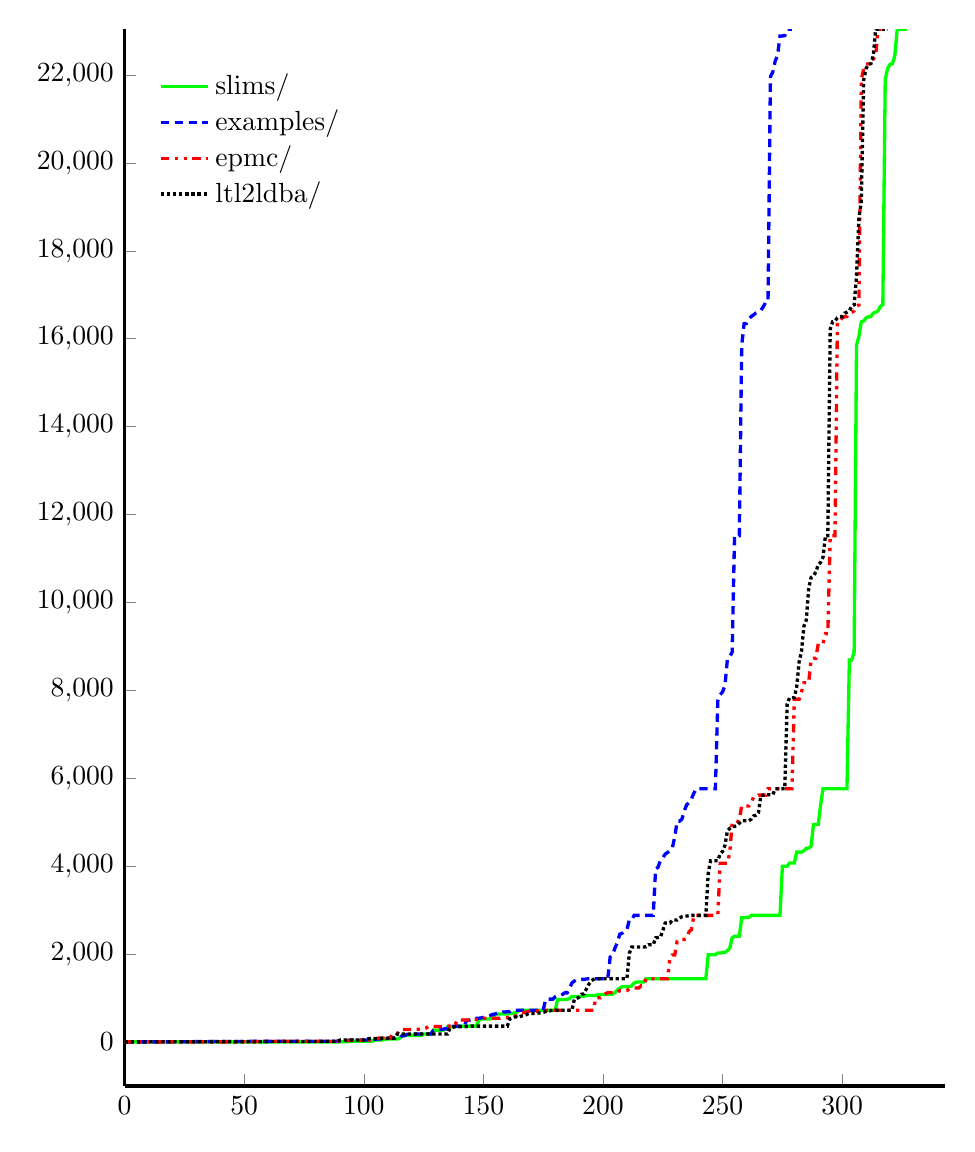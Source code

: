 \begin{tikzpicture}
\pgfplotsset{
	compat=newest,
	scaled y ticks=false
}
\begin{axis}[
	very thick=true,
	no markers=true,
	axis x line*=bottom,
	axis y line*=left,
	width=12cm,
	height=15cm,
	cycle list={%
		{green, solid},
		{blue, densely dashed},
		{red, dashdotdotted},
		{black, densely dotted},
		{brown, loosely dashdotted}
	},
	xlabel near ticks=true,
	ylabel near ticks=true,
	xmin=0,
	ymin=-1000,
	legend pos=north west,
	every axis legend/.append style={
		cells={
			anchor=west,
		},
		draw=none,
	},
	xmax=343,
	ymax=23040.0,
	%
	]
	\addplot coordinates {(0,1.0) (1,1.0) (2,1.0) (3,1.0) (4,1.0) (5,1.0) (6,1.0) (7,1.0) (8,1.0) (9,1.0) (10,1.0) (11,1.0) (12,1.0) (13,1.0) (14,1.0) (15,1.0) (16,1.0) (17,1.0) (18,1.0) (19,1.0) (20,1.0) (21,1.0) (22,1.0) (23,1.0) (24,1.0) (25,1.0) (26,1.0) (27,1.0) (28,1.0) (29,1.0) (30,1.0) (31,1.0) (32,1.0) (33,1.0) (34,1.0) (35,1.0) (36,1.0) (37,1.0) (38,1.0) (39,1.0) (40,1.0) (41,1.0) (42,1.0) (43,1.0) (44,1.0) (45,1.0) (46,1.0) (47,1.0) (48,1.0) (49,1.0) (50,1.0) (51,1.0) (52,1.0) (53,1.0) (54,1.0) (55,1.0) (56,1.0) (57,1.0) (58,1.0) (59,1.0) (60,1.0) (61,1.0) (62,1.0) (63,1.0) (64,1.0) (65,1.0) (66,1.0) (67,1.0) (68,1.0) (69,1.0) (70,1.0) (71,1.0) (72,1.0) (73,1.0) (74,1.0) (75,1.0) (76,1.0) (77,1.0) (78,1.0) (79,1.0) (80,1.0) (81,1.0) (82,1.0) (83,1.0) (84,1.0) (85,1.0) (86,1.0) (87,1.0) (88,1.0) (89,1.0) (90,3.0) (91,3.0) (92,5.0) (93,5.0) (94,7.0) (95,13.0) (96,15.0) (97,15.0) (98,15.0) (99,15.0) (100,15.0) (101,15.0) (102,15.0) (103,15.0) (104,31.0) (105,43.0) (106,43.0) (107,45.0) (108,45.0) (109,62.0) (110,68.0) (111,68.0) (112,68.0) (113,68.0) (114,68.0) (115,90.0) (116,141.0) (117,141.0) (118,149.0) (119,149.0) (120,149.0) (121,149.0) (122,149.0) (123,149.0) (124,149.0) (125,180.0) (126,180.0) (127,180.0) (128,180.0) (129,269.0) (130,269.0) (131,269.0) (132,269.0) (133,269.0) (134,284.0) (135,344.0) (136,344.0) (137,344.0) (138,344.0) (139,352.0) (140,360.0) (141,360.0) (142,360.0) (143,360.0) (144,360.0) (145,360.0) (146,360.0) (147,360.0) (148,486.0) (149,524.0) (150,524.0) (151,524.0) (152,524.0) (153,524.0) (154,561.0) (155,636.0) (156,636.0) (157,636.0) (158,636.0) (159,636.0) (160,636.0) (161,644.0) (162,651.0) (163,659.0) (164,681.0) (165,720.0) (166,720.0) (167,720.0) (168,720.0) (169,720.0) (170,720.0) (171,720.0) (172,720.0) (173,720.0) (174,720.0) (175,720.0) (176,720.0) (177,720.0) (178,720.0) (179,720.0) (180,720.0) (181,966.0) (182,966.0) (183,966.0) (184,966.0) (185,966.0) (186,989.0) (187,1034.0) (188,1034.0) (189,1034.0) (190,1034.0) (191,1034.0) (192,1041.0) (193,1056.0) (194,1056.0) (195,1056.0) (196,1056.0) (197,1056.0) (198,1079.0) (199,1079.0) (200,1079.0) (201,1079.0) (202,1079.0) (203,1086.0) (204,1086.0) (205,1124.0) (206,1184.0) (207,1221.0) (208,1259.0) (209,1259.0) (210,1259.0) (211,1259.0) (212,1274.0) (213,1341.0) (214,1364.0) (215,1364.0) (216,1364.0) (217,1364.0) (218,1440.0) (219,1440.0) (220,1440.0) (221,1440.0) (222,1440.0) (223,1440.0) (224,1440.0) (225,1440.0) (226,1440.0) (227,1440.0) (228,1440.0) (229,1440.0) (230,1440.0) (231,1440.0) (232,1440.0) (233,1440.0) (234,1440.0) (235,1440.0) (236,1440.0) (237,1440.0) (238,1440.0) (239,1440.0) (240,1440.0) (241,1440.0) (242,1440.0) (243,1440.0) (244,1986.0) (245,1986.0) (246,1986.0) (247,1986.0) (248,2024.0) (249,2024.0) (250,2031.0) (251,2039.0) (252,2076.0) (253,2136.0) (254,2369.0) (255,2406.0) (256,2406.0) (257,2406.0) (258,2826.0) (259,2826.0) (260,2834.0) (261,2834.0) (262,2880.0) (263,2880.0) (264,2880.0) (265,2880.0) (266,2880.0) (267,2880.0) (268,2880.0) (269,2880.0) (270,2880.0) (271,2880.0) (272,2880.0) (273,2880.0) (274,2880.0) (275,3996.0) (276,3996.0) (277,3996.0) (278,4071.0) (279,4071.0) (280,4071.0) (281,4319.0) (282,4319.0) (283,4319.0) (284,4349.0) (285,4409.0) (286,4409.0) (287,4454.0) (288,4949.0) (289,4949.0) (290,4949.0) (291,5399.0) (292,5760.0) (293,5760.0) (294,5760.0) (295,5760.0) (296,5760.0) (297,5760.0) (298,5760.0) (299,5760.0) (300,5760.0) (301,5760.0) (302,5760.0) (303,8691.0) (304,8691.0) (305,8871.0) (306,15854.0) (307,16056.0) (308,16386.0) (309,16401.0) (310,16476.0) (311,16499.0) (312,16506.0) (313,16581.0) (314,16604.0) (315,16634.0) (316,16739.0) (317,16769.0) (318,21899.0) (319,22146.0) (320,22244.0) (321,22259.0) (322,22439.0) (323,23040.0) (324,23040.0) (325,23040.0) (326,23040.0) (327,23040.0) (328,nan) (329,nan) (330,nan) (331,nan) (332,nan) (333,nan) (334,nan) (335,nan) (336,nan) (337,nan) (338,nan) (339,nan) (340,nan) (341,nan) (342,nan)};%
	\addlegendentry{slims/}%
	\addplot coordinates {(0,1.0) (1,1.0) (2,1.0) (3,1.0) (4,1.0) (5,1.0) (6,1.0) (7,1.0) (8,1.0) (9,1.0) (10,1.0) (11,1.0) (12,1.0) (13,1.0) (14,1.0) (15,1.0) (16,1.0) (17,1.0) (18,1.0) (19,1.0) (20,3.0) (21,3.0) (22,3.0) (23,3.0) (24,5.0) (25,5.0) (26,5.0) (27,5.0) (28,5.0) (29,7.0) (30,7.0) (31,7.0) (32,7.0) (33,7.0) (34,7.0) (35,7.0) (36,7.0) (37,9.0) (38,9.0) (39,9.0) (40,9.0) (41,9.0) (42,9.0) (43,11.0) (44,11.0) (45,11.0) (46,11.0) (47,11.0) (48,11.0) (49,11.0) (50,11.0) (51,11.0) (52,13.0) (53,13.0) (54,13.0) (55,13.0) (56,13.0) (57,13.0) (58,13.0) (59,13.0) (60,13.0) (61,13.0) (62,13.0) (63,15.0) (64,15.0) (65,15.0) (66,15.0) (67,15.0) (68,15.0) (69,15.0) (70,15.0) (71,15.0) (72,15.0) (73,15.0) (74,15.0) (75,15.0) (76,15.0) (77,15.0) (78,15.0) (79,15.0) (80,15.0) (81,15.0) (82,15.0) (83,15.0) (84,15.0) (85,15.0) (86,15.0) (87,15.0) (88,15.0) (89,15.0) (90,15.0) (91,15.0) (92,31.0) (93,33.0) (94,41.0) (95,43.0) (96,43.0) (97,43.0) (98,45.0) (99,45.0) (100,45.0) (101,45.0) (102,45.0) (103,62.0) (104,62.0) (105,64.0) (106,68.0) (107,70.0) (108,72.0) (109,90.0) (110,90.0) (111,90.0) (112,90.0) (113,90.0) (114,90.0) (115,90.0) (116,141.0) (117,141.0) (118,172.0) (119,180.0) (120,180.0) (121,180.0) (122,180.0) (123,180.0) (124,180.0) (125,180.0) (126,180.0) (127,180.0) (128,180.0) (129,254.0) (130,276.0) (131,284.0) (132,284.0) (133,291.0) (134,299.0) (135,306.0) (136,352.0) (137,352.0) (138,360.0) (139,360.0) (140,360.0) (141,360.0) (142,360.0) (143,494.0) (144,494.0) (145,509.0) (146,516.0) (147,539.0) (148,539.0) (149,546.0) (150,561.0) (151,584.0) (152,599.0) (153,606.0) (154,629.0) (155,636.0) (156,666.0) (157,666.0) (158,681.0) (159,681.0) (160,689.0) (161,689.0) (162,720.0) (163,720.0) (164,720.0) (165,720.0) (166,720.0) (167,720.0) (168,720.0) (169,720.0) (170,720.0) (171,720.0) (172,720.0) (173,720.0) (174,720.0) (175,720.0) (176,966.0) (177,974.0) (178,974.0) (179,974.0) (180,1026.0) (181,1049.0) (182,1064.0) (183,1079.0) (184,1116.0) (185,1116.0) (186,1221.0) (187,1341.0) (188,1386.0) (189,1409.0) (190,1416.0) (191,1424.0) (192,1424.0) (193,1432.0) (194,1440.0) (195,1440.0) (196,1440.0) (197,1440.0) (198,1440.0) (199,1440.0) (200,1440.0) (201,1440.0) (202,1440.0) (203,1934.0) (204,1979.0) (205,2136.0) (206,2256.0) (207,2451.0) (208,2474.0) (209,2519.0) (210,2556.0) (211,2774.0) (212,2774.0) (213,2880.0) (214,2880.0) (215,2880.0) (216,2880.0) (217,2880.0) (218,2880.0) (219,2880.0) (220,2880.0) (221,2880.0) (222,3936.0) (223,3974.0) (224,4131.0) (225,4191.0) (226,4274.0) (227,4311.0) (228,4349.0) (229,4416.0) (230,4664.0) (231,5024.0) (232,5024.0) (233,5069.0) (234,5264.0) (235,5399.0) (236,5444.0) (237,5534.0) (238,5661.0) (239,5760.0) (240,5760.0) (241,5760.0) (242,5760.0) (243,5760.0) (244,5760.0) (245,5760.0) (246,5760.0) (247,5760.0) (248,7761.0) (249,7904.0) (250,7964.0) (251,8114.0) (252,8699.0) (253,8759.0) (254,8871.0) (255,11520.0) (256,11520.0) (257,11520.0) (258,15854.0) (259,16341.0) (260,16349.0) (261,16446.0) (262,16506.0) (263,16544.0) (264,16589.0) (265,16619.0) (266,16649.0) (267,16724.0) (268,16829.0) (269,16844.0) (270,21959.0) (271,22071.0) (272,22319.0) (273,22446.0) (274,22889.0) (275,22889.0) (276,22896.0) (277,23040.0) (278,23040.0) (279,23040.0) (280,nan) (281,nan) (282,nan) (283,nan) (284,nan) (285,nan) (286,nan) (287,nan) (288,nan) (289,nan) (290,nan) (291,nan) (292,nan) (293,nan) (294,nan) (295,nan) (296,nan) (297,nan) (298,nan) (299,nan) (300,nan) (301,nan) (302,nan) (303,nan) (304,nan) (305,nan) (306,nan) (307,nan) (308,nan) (309,nan) (310,nan) (311,nan) (312,nan) (313,nan) (314,nan) (315,nan) (316,nan) (317,nan) (318,nan) (319,nan) (320,nan) (321,nan) (322,nan) (323,nan) (324,nan) (325,nan) (326,nan) (327,nan) (328,nan) (329,nan) (330,nan) (331,nan) (332,nan) (333,nan) (334,nan) (335,nan) (336,nan) (337,nan) (338,nan) (339,nan) (340,nan) (341,nan) (342,nan)};%
	\addlegendentry{examples/}%
	\addplot coordinates {(0,1.0) (1,1.0) (2,1.0) (3,1.0) (4,1.0) (5,1.0) (6,1.0) (7,1.0) (8,1.0) (9,1.0) (10,1.0) (11,1.0) (12,1.0) (13,1.0) (14,1.0) (15,1.0) (16,1.0) (17,1.0) (18,1.0) (19,1.0) (20,1.0) (21,1.0) (22,1.0) (23,1.0) (24,1.0) (25,1.0) (26,1.0) (27,1.0) (28,1.0) (29,1.0) (30,1.0) (31,1.0) (32,1.0) (33,1.0) (34,1.0) (35,1.0) (36,1.0) (37,1.0) (38,1.0) (39,1.0) (40,1.0) (41,1.0) (42,1.0) (43,1.0) (44,1.0) (45,1.0) (46,1.0) (47,1.0) (48,1.0) (49,1.0) (50,3.0) (51,5.0) (52,5.0) (53,5.0) (54,5.0) (55,9.0) (56,11.0) (57,11.0) (58,13.0) (59,15.0) (60,15.0) (61,15.0) (62,15.0) (63,15.0) (64,15.0) (65,15.0) (66,15.0) (67,15.0) (68,15.0) (69,15.0) (70,15.0) (71,15.0) (72,15.0) (73,15.0) (74,15.0) (75,15.0) (76,15.0) (77,15.0) (78,15.0) (79,15.0) (80,15.0) (81,15.0) (82,15.0) (83,15.0) (84,15.0) (85,15.0) (86,15.0) (87,15.0) (88,15.0) (89,15.0) (90,15.0) (91,33.0) (92,33.0) (93,33.0) (94,33.0) (95,35.0) (96,37.0) (97,37.0) (98,37.0) (99,37.0) (100,43.0) (101,43.0) (102,45.0) (103,45.0) (104,45.0) (105,45.0) (106,88.0) (107,88.0) (108,88.0) (109,88.0) (110,88.0) (111,90.0) (112,180.0) (113,180.0) (114,180.0) (115,284.0) (116,284.0) (117,284.0) (118,284.0) (119,284.0) (120,284.0) (121,291.0) (122,291.0) (123,291.0) (124,291.0) (125,291.0) (126,314.0) (127,352.0) (128,352.0) (129,352.0) (130,352.0) (131,352.0) (132,352.0) (133,352.0) (134,360.0) (135,360.0) (136,360.0) (137,360.0) (138,360.0) (139,501.0) (140,501.0) (141,501.0) (142,501.0) (143,501.0) (144,501.0) (145,509.0) (146,509.0) (147,509.0) (148,509.0) (149,509.0) (150,539.0) (151,539.0) (152,539.0) (153,539.0) (154,539.0) (155,539.0) (156,539.0) (157,539.0) (158,554.0) (159,554.0) (160,554.0) (161,561.0) (162,576.0) (163,591.0) (164,591.0) (165,621.0) (166,666.0) (167,666.0) (168,681.0) (169,696.0) (170,696.0) (171,696.0) (172,696.0) (173,712.0) (174,720.0) (175,720.0) (176,720.0) (177,720.0) (178,720.0) (179,720.0) (180,720.0) (181,720.0) (182,720.0) (183,720.0) (184,720.0) (185,720.0) (186,720.0) (187,720.0) (188,720.0) (189,720.0) (190,720.0) (191,720.0) (192,720.0) (193,720.0) (194,720.0) (195,720.0) (196,720.0) (197,1004.0) (198,1004.0) (199,1004.0) (200,1064.0) (201,1094.0) (202,1124.0) (203,1124.0) (204,1124.0) (205,1124.0) (206,1124.0) (207,1169.0) (208,1169.0) (209,1169.0) (210,1169.0) (211,1206.0) (212,1229.0) (213,1229.0) (214,1229.0) (215,1229.0) (216,1281.0) (217,1281.0) (218,1440.0) (219,1440.0) (220,1440.0) (221,1440.0) (222,1440.0) (223,1440.0) (224,1440.0) (225,1440.0) (226,1440.0) (227,1440.0) (228,1926.0) (229,1979.0) (230,1979.0) (231,2286.0) (232,2286.0) (233,2331.0) (234,2331.0) (235,2369.0) (236,2511.0) (237,2556.0) (238,2880.0) (239,2880.0) (240,2880.0) (241,2880.0) (242,2880.0) (243,2880.0) (244,2880.0) (245,2880.0) (246,2880.0) (247,2880.0) (248,2880.0) (249,4064.0) (250,4064.0) (251,4064.0) (252,4064.0) (253,4311.0) (254,4979.0) (255,4979.0) (256,4979.0) (257,5069.0) (258,5369.0) (259,5369.0) (260,5369.0) (261,5369.0) (262,5444.0) (263,5579.0) (264,5579.0) (265,5616.0) (266,5616.0) (267,5616.0) (268,5616.0) (269,5760.0) (270,5760.0) (271,5760.0) (272,5760.0) (273,5760.0) (274,5760.0) (275,5760.0) (276,5760.0) (277,5760.0) (278,5760.0) (279,5760.0) (280,7799.0) (281,7799.0) (282,7799.0) (283,7964.0) (284,8174.0) (285,8174.0) (286,8174.0) (287,8699.0) (288,8729.0) (289,8729.0) (290,9066.0) (291,9066.0) (292,9066.0) (293,9291.0) (294,9291.0) (295,11520.0) (296,11520.0) (297,11520.0) (298,16386.0) (299,16401.0) (300,16476.0) (301,16499.0) (302,16506.0) (303,16581.0) (304,16604.0) (305,16634.0) (306,16739.0) (307,16769.0) (308,21899.0) (309,22146.0) (310,22244.0) (311,22259.0) (312,22364.0) (313,22364.0) (314,22439.0) (315,23040.0) (316,23040.0) (317,23040.0) (318,23040.0) (319,23040.0) (320,nan) (321,nan) (322,nan) (323,nan) (324,nan) (325,nan) (326,nan) (327,nan) (328,nan) (329,nan) (330,nan) (331,nan) (332,nan) (333,nan) (334,nan) (335,nan) (336,nan) (337,nan) (338,nan) (339,nan) (340,nan) (341,nan) (342,nan)};%
	\addlegendentry{epmc/}%
	\addplot coordinates {(0,1.0) (1,1.0) (2,1.0) (3,1.0) (4,1.0) (5,1.0) (6,1.0) (7,1.0) (8,1.0) (9,1.0) (10,3.0) (11,3.0) (12,3.0) (13,3.0) (14,3.0) (15,3.0) (16,5.0) (17,5.0) (18,5.0) (19,5.0) (20,5.0) (21,5.0) (22,5.0) (23,5.0) (24,5.0) (25,5.0) (26,5.0) (27,5.0) (28,5.0) (29,5.0) (30,5.0) (31,5.0) (32,5.0) (33,5.0) (34,5.0) (35,5.0) (36,7.0) (37,7.0) (38,7.0) (39,7.0) (40,7.0) (41,7.0) (42,7.0) (43,7.0) (44,7.0) (45,7.0) (46,7.0) (47,7.0) (48,7.0) (49,7.0) (50,7.0) (51,7.0) (52,7.0) (53,7.0) (54,7.0) (55,7.0) (56,7.0) (57,7.0) (58,7.0) (59,7.0) (60,7.0) (61,9.0) (62,9.0) (63,9.0) (64,9.0) (65,9.0) (66,9.0) (67,9.0) (68,9.0) (69,9.0) (70,9.0) (71,9.0) (72,9.0) (73,9.0) (74,9.0) (75,9.0) (76,11.0) (77,11.0) (78,11.0) (79,11.0) (80,11.0) (81,11.0) (82,11.0) (83,11.0) (84,13.0) (85,15.0) (86,15.0) (87,15.0) (88,15.0) (89,15.0) (90,43.0) (91,43.0) (92,43.0) (93,43.0) (94,43.0) (95,43.0) (96,45.0) (97,45.0) (98,45.0) (99,45.0) (100,45.0) (101,45.0) (102,78.0) (103,78.0) (104,78.0) (105,78.0) (106,78.0) (107,78.0) (108,84.0) (109,84.0) (110,84.0) (111,84.0) (112,84.0) (113,90.0) (114,180.0) (115,180.0) (116,180.0) (117,180.0) (118,180.0) (119,180.0) (120,180.0) (121,180.0) (122,180.0) (123,180.0) (124,180.0) (125,180.0) (126,180.0) (127,180.0) (128,180.0) (129,180.0) (130,180.0) (131,180.0) (132,180.0) (133,180.0) (134,180.0) (135,180.0) (136,314.0) (137,329.0) (138,344.0) (139,344.0) (140,344.0) (141,344.0) (142,344.0) (143,352.0) (144,352.0) (145,360.0) (146,360.0) (147,360.0) (148,360.0) (149,360.0) (150,360.0) (151,360.0) (152,360.0) (153,360.0) (154,360.0) (155,360.0) (156,360.0) (157,360.0) (158,360.0) (159,360.0) (160,360.0) (161,524.0) (162,546.0) (163,569.0) (164,569.0) (165,569.0) (166,591.0) (167,606.0) (168,621.0) (169,651.0) (170,651.0) (171,651.0) (172,651.0) (173,659.0) (174,659.0) (175,674.0) (176,689.0) (177,712.0) (178,712.0) (179,720.0) (180,720.0) (181,720.0) (182,720.0) (183,720.0) (184,720.0) (185,720.0) (186,720.0) (187,720.0) (188,966.0) (189,989.0) (190,1019.0) (191,1086.0) (192,1094.0) (193,1199.0) (194,1304.0) (195,1386.0) (196,1424.0) (197,1440.0) (198,1440.0) (199,1440.0) (200,1440.0) (201,1440.0) (202,1440.0) (203,1440.0) (204,1440.0) (205,1440.0) (206,1440.0) (207,1440.0) (208,1440.0) (209,1440.0) (210,1440.0) (211,2016.0) (212,2159.0) (213,2159.0) (214,2159.0) (215,2159.0) (216,2159.0) (217,2159.0) (218,2166.0) (219,2211.0) (220,2211.0) (221,2211.0) (222,2369.0) (223,2376.0) (224,2384.0) (225,2534.0) (226,2706.0) (227,2706.0) (228,2706.0) (229,2774.0) (230,2774.0) (231,2774.0) (232,2819.0) (233,2849.0) (234,2864.0) (235,2864.0) (236,2872.0) (237,2880.0) (238,2880.0) (239,2880.0) (240,2880.0) (241,2880.0) (242,2880.0) (243,2880.0) (244,3846.0) (245,4124.0) (246,4124.0) (247,4124.0) (248,4124.0) (249,4281.0) (250,4334.0) (251,4476.0) (252,4799.0) (253,4859.0) (254,4904.0) (255,4904.0) (256,4926.0) (257,4979.0) (258,5031.0) (259,5031.0) (260,5031.0) (261,5031.0) (262,5069.0) (263,5144.0) (264,5159.0) (265,5219.0) (266,5609.0) (267,5616.0) (268,5624.0) (269,5624.0) (270,5624.0) (271,5624.0) (272,5760.0) (273,5760.0) (274,5760.0) (275,5760.0) (276,5760.0) (277,7694.0) (278,7829.0) (279,7829.0) (280,7836.0) (281,8084.0) (282,8646.0) (283,8886.0) (284,9456.0) (285,9599.0) (286,10319.0) (287,10566.0) (288,10604.0) (289,10694.0) (290,10859.0) (291,10911.0) (292,11031.0) (293,11520.0) (294,11520.0) (295,16221.0) (296,16386.0) (297,16401.0) (298,16476.0) (299,16499.0) (300,16506.0) (301,16581.0) (302,16604.0) (303,16634.0) (304,16739.0) (305,16769.0) (306,17421.0) (307,18741.0) (308,19124.0) (309,21899.0) (310,22146.0) (311,22244.0) (312,22259.0) (313,22439.0) (314,23040.0) (315,23040.0) (316,23040.0) (317,23040.0) (318,23040.0) (319,nan) (320,nan) (321,nan) (322,nan) (323,nan) (324,nan) (325,nan) (326,nan) (327,nan) (328,nan) (329,nan) (330,nan) (331,nan) (332,nan) (333,nan) (334,nan) (335,nan) (336,nan) (337,nan) (338,nan) (339,nan) (340,nan) (341,nan) (342,nan)};%
	\addlegendentry{ltl2ldba/}%
\end{axis}
\end{tikzpicture}

